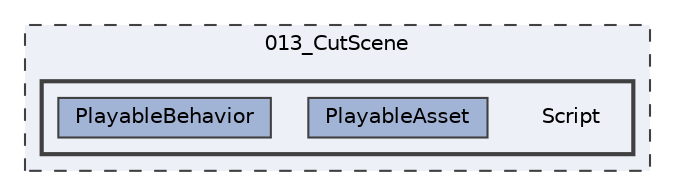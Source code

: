 digraph "013_CutScene/Script"
{
 // LATEX_PDF_SIZE
  bgcolor="transparent";
  edge [fontname=Helvetica,fontsize=10,labelfontname=Helvetica,labelfontsize=10];
  node [fontname=Helvetica,fontsize=10,shape=box,height=0.2,width=0.4];
  compound=true
  subgraph clusterdir_bc72515b10b8fe0f182e7e6505bc8f32 {
    graph [ bgcolor="#edf0f7", pencolor="grey25", label="013_CutScene", fontname=Helvetica,fontsize=10 style="filled,dashed", URL="dir_bc72515b10b8fe0f182e7e6505bc8f32.html",tooltip=""]
  subgraph clusterdir_ae366b055235f0ef0c9af70dff37e60c {
    graph [ bgcolor="#edf0f7", pencolor="grey25", label="", fontname=Helvetica,fontsize=10 style="filled,bold", URL="dir_ae366b055235f0ef0c9af70dff37e60c.html",tooltip=""]
    dir_ae366b055235f0ef0c9af70dff37e60c [shape=plaintext, label="Script"];
  dir_3df6de567f6252c83d887062da97b675 [label="PlayableAsset", fillcolor="#a2b4d6", color="grey25", style="filled", URL="dir_3df6de567f6252c83d887062da97b675.html",tooltip=""];
  dir_681d2240334f217cdc482a1b5de01818 [label="PlayableBehavior", fillcolor="#a2b4d6", color="grey25", style="filled", URL="dir_681d2240334f217cdc482a1b5de01818.html",tooltip=""];
  }
  }
}
